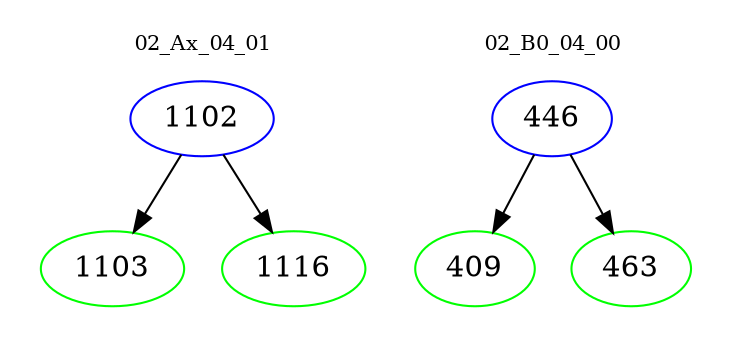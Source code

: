 digraph{
subgraph cluster_0 {
color = white
label = "02_Ax_04_01";
fontsize=10;
T0_1102 [label="1102", color="blue"]
T0_1102 -> T0_1103 [color="black"]
T0_1103 [label="1103", color="green"]
T0_1102 -> T0_1116 [color="black"]
T0_1116 [label="1116", color="green"]
}
subgraph cluster_1 {
color = white
label = "02_B0_04_00";
fontsize=10;
T1_446 [label="446", color="blue"]
T1_446 -> T1_409 [color="black"]
T1_409 [label="409", color="green"]
T1_446 -> T1_463 [color="black"]
T1_463 [label="463", color="green"]
}
}
